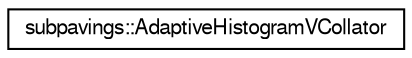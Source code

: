 digraph G
{
  edge [fontname="FreeSans",fontsize="10",labelfontname="FreeSans",labelfontsize="10"];
  node [fontname="FreeSans",fontsize="10",shape=record];
  rankdir="LR";
  Node1 [label="subpavings::AdaptiveHistogramVCollator",height=0.2,width=0.4,color="black", fillcolor="white", style="filled",URL="$classsubpavings_1_1AdaptiveHistogramVCollator.shtml",tooltip="A wrapper or manager for a CollatorSPVnode."];
}
